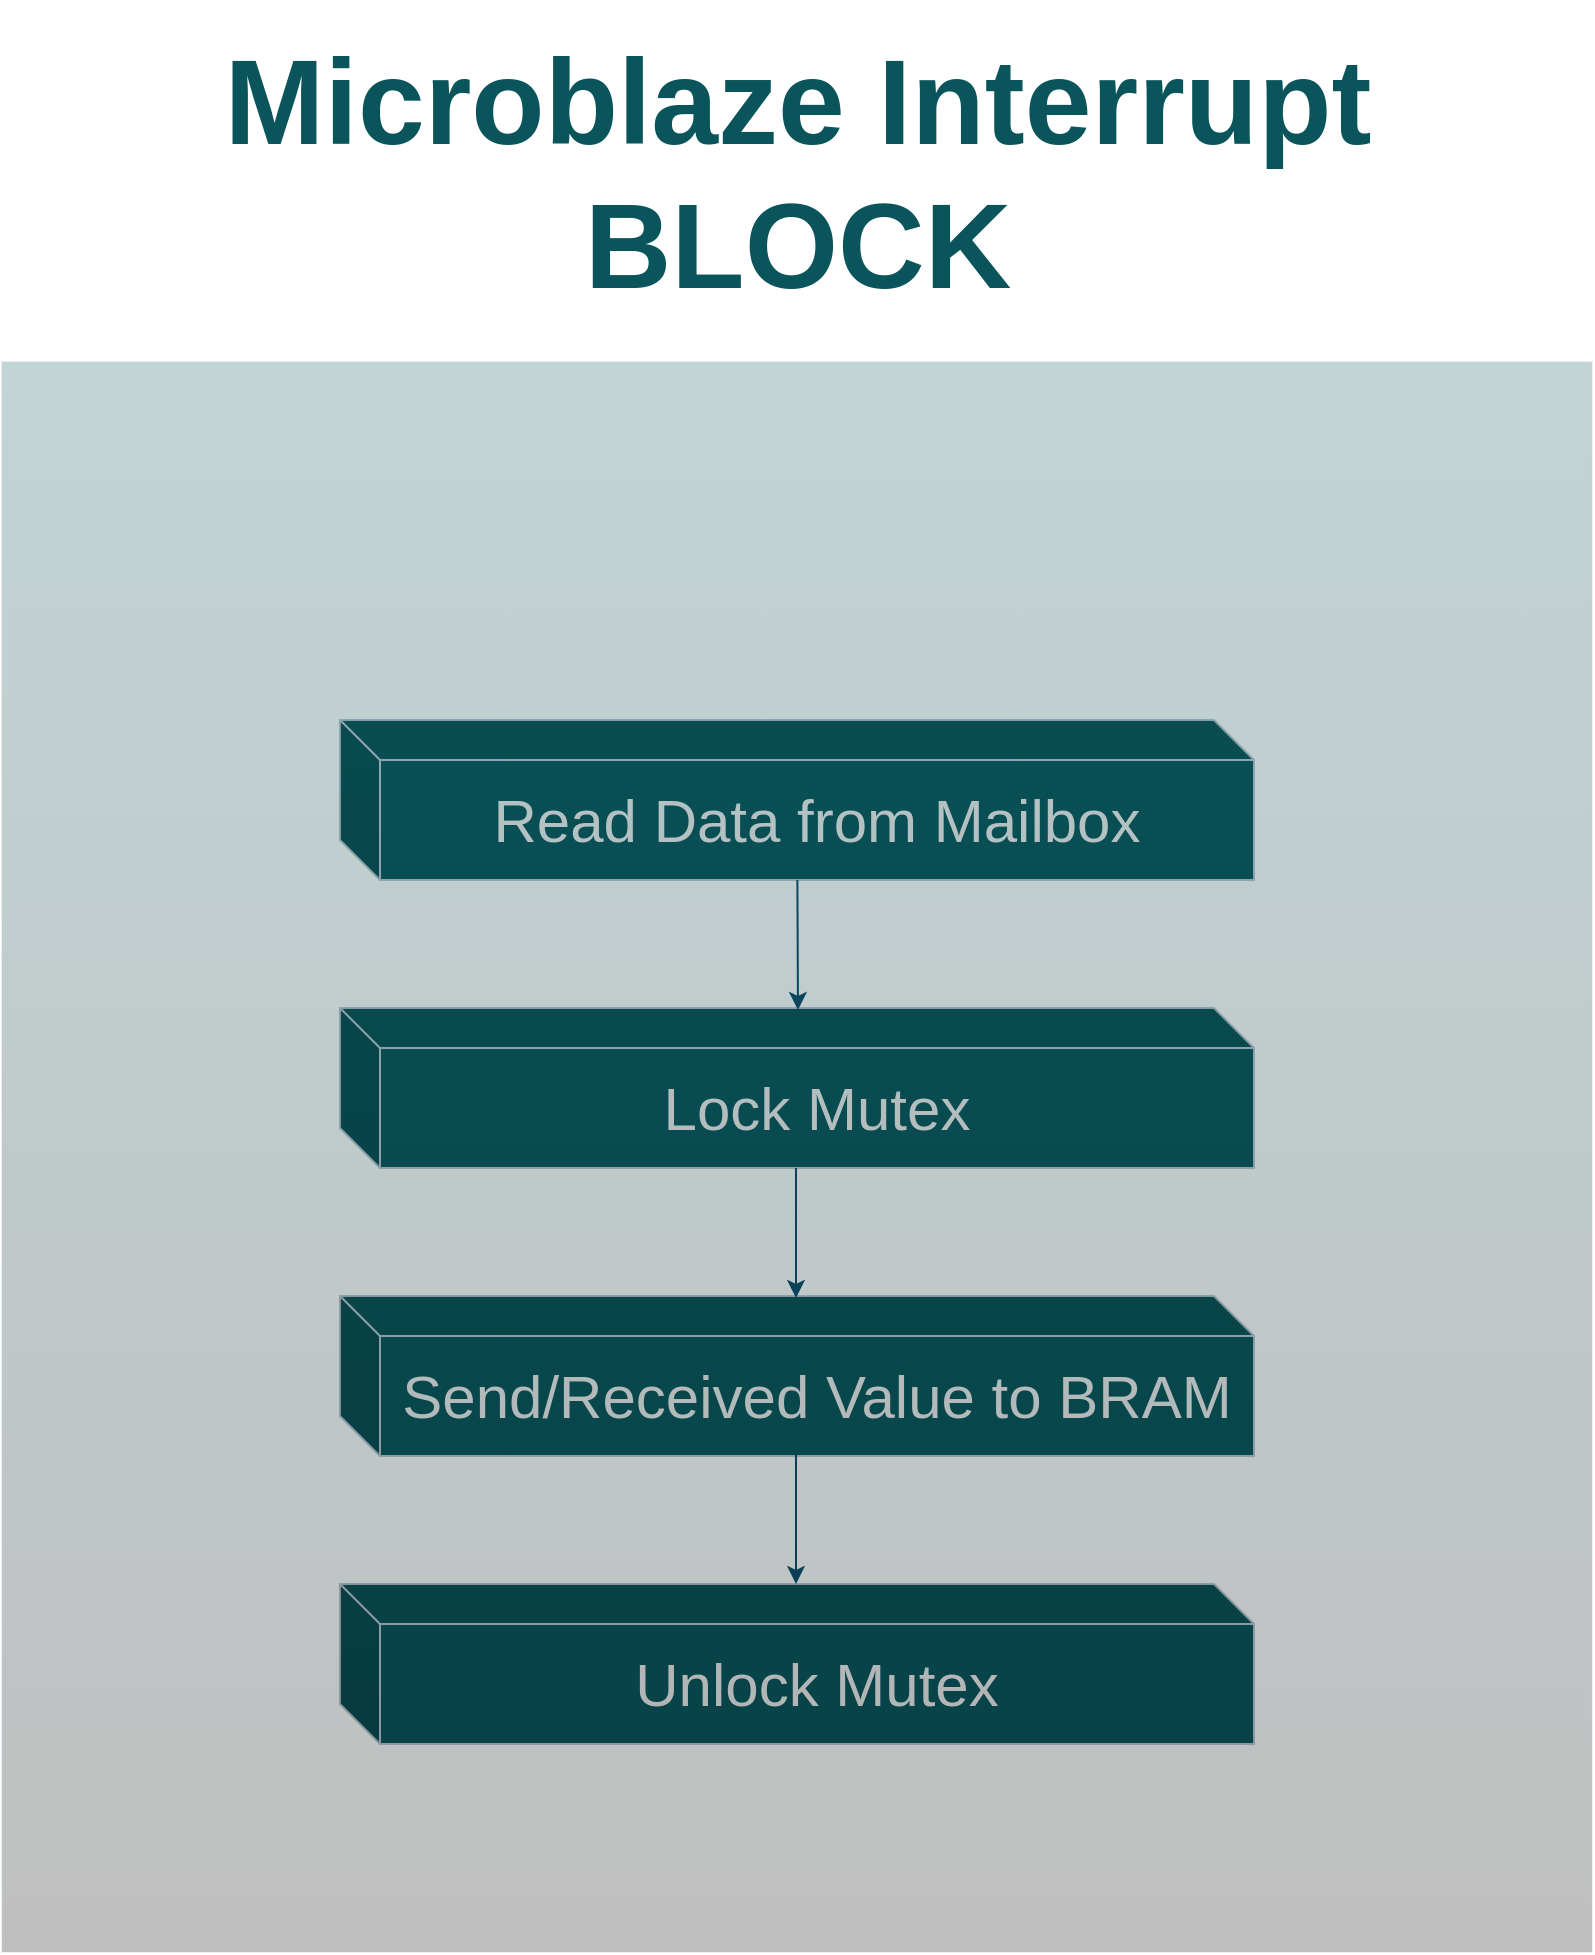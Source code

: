 <mxfile version="21.3.7" type="github">
  <diagram name="Page-1" id="oKKbvnwR4FTu0nKzDhon">
    <mxGraphModel dx="2100" dy="1532" grid="0" gridSize="10" guides="1" tooltips="1" connect="1" arrows="1" fold="1" page="0" pageScale="1" pageWidth="850" pageHeight="1100" background="#ffffff" math="0" shadow="0">
      <root>
        <mxCell id="0" />
        <mxCell id="1" parent="0" />
        <mxCell id="Lv291W0Pq6ssozdBXGie-1" value="&lt;font style=&quot;font-size: 30px;&quot;&gt;Read Data from Mailbox&lt;br&gt;&lt;/font&gt;" style="shape=cube;whiteSpace=wrap;html=1;boundedLbl=1;backgroundOutline=1;darkOpacity=0.05;darkOpacity2=0.1;labelBackgroundColor=none;fillColor=#09555B;strokeColor=#BAC8D3;fontColor=#EEEEEE;" vertex="1" parent="1">
          <mxGeometry x="191" y="5" width="457" height="80" as="geometry" />
        </mxCell>
        <mxCell id="Lv291W0Pq6ssozdBXGie-2" value="&lt;font style=&quot;font-size: 30px;&quot;&gt;Lock Mutex&lt;/font&gt;" style="shape=cube;whiteSpace=wrap;html=1;boundedLbl=1;backgroundOutline=1;darkOpacity=0.05;darkOpacity2=0.1;labelBackgroundColor=none;fillColor=#09555B;strokeColor=#BAC8D3;fontColor=#EEEEEE;" vertex="1" parent="1">
          <mxGeometry x="191" y="149" width="457" height="80" as="geometry" />
        </mxCell>
        <mxCell id="Lv291W0Pq6ssozdBXGie-3" value="&lt;font style=&quot;font-size: 30px;&quot;&gt;Send/Received Value to BRAM&lt;br&gt;&lt;/font&gt;" style="shape=cube;whiteSpace=wrap;html=1;boundedLbl=1;backgroundOutline=1;darkOpacity=0.05;darkOpacity2=0.1;labelBackgroundColor=none;fillColor=#09555B;strokeColor=#BAC8D3;fontColor=#EEEEEE;" vertex="1" parent="1">
          <mxGeometry x="191" y="293" width="457" height="80" as="geometry" />
        </mxCell>
        <mxCell id="Lv291W0Pq6ssozdBXGie-4" value="&lt;font style=&quot;font-size: 30px;&quot;&gt;Unlock Mutex&lt;br&gt;&lt;/font&gt;" style="shape=cube;whiteSpace=wrap;html=1;boundedLbl=1;backgroundOutline=1;darkOpacity=0.05;darkOpacity2=0.1;labelBackgroundColor=none;fillColor=#09555B;strokeColor=#BAC8D3;fontColor=#EEEEEE;" vertex="1" parent="1">
          <mxGeometry x="191" y="437" width="457" height="80" as="geometry" />
        </mxCell>
        <mxCell id="Lv291W0Pq6ssozdBXGie-6" value="" style="endArrow=classic;html=1;rounded=0;strokeColor=#0B4D6A;" edge="1" parent="1" source="Lv291W0Pq6ssozdBXGie-1">
          <mxGeometry width="50" height="50" relative="1" as="geometry">
            <mxPoint x="419.5" y="135" as="sourcePoint" />
            <mxPoint x="420" y="150" as="targetPoint" />
          </mxGeometry>
        </mxCell>
        <mxCell id="Lv291W0Pq6ssozdBXGie-12" value="" style="endArrow=classic;html=1;rounded=0;strokeColor=#0B4D6A;" edge="1" parent="1">
          <mxGeometry width="50" height="50" relative="1" as="geometry">
            <mxPoint x="419" y="229" as="sourcePoint" />
            <mxPoint x="419" y="294" as="targetPoint" />
          </mxGeometry>
        </mxCell>
        <mxCell id="Lv291W0Pq6ssozdBXGie-13" value="" style="endArrow=classic;html=1;rounded=0;strokeColor=#0B4D6A;" edge="1" parent="1">
          <mxGeometry width="50" height="50" relative="1" as="geometry">
            <mxPoint x="419" y="372" as="sourcePoint" />
            <mxPoint x="419" y="437" as="targetPoint" />
          </mxGeometry>
        </mxCell>
        <mxCell id="Lv291W0Pq6ssozdBXGie-14" value="" style="whiteSpace=wrap;html=1;aspect=fixed;strokeColor=#BAC8D3;fontColor=#EEEEEE;fillColor=#09555B;gradientColor=default;opacity=25;" vertex="1" parent="1">
          <mxGeometry x="22" y="-174" width="795" height="795" as="geometry" />
        </mxCell>
        <mxCell id="Lv291W0Pq6ssozdBXGie-15" value="&lt;div&gt;&lt;font color=&quot;#09555b&quot;&gt;&lt;b&gt;&lt;font style=&quot;font-size: 60px;&quot;&gt;Microblaze Interrupt&lt;br&gt;&lt;/font&gt;&lt;/b&gt;&lt;/font&gt;&lt;/div&gt;&lt;div&gt;&lt;font color=&quot;#09555b&quot;&gt;&lt;b&gt;&lt;font style=&quot;font-size: 60px;&quot;&gt;BLOCK&lt;br&gt;&lt;/font&gt;&lt;/b&gt;&lt;/font&gt;&lt;/div&gt;" style="text;html=1;strokeColor=none;fillColor=none;align=center;verticalAlign=middle;whiteSpace=wrap;rounded=0;fontColor=#EEEEEE;" vertex="1" parent="1">
          <mxGeometry x="21.5" y="-355" width="796" height="173" as="geometry" />
        </mxCell>
      </root>
    </mxGraphModel>
  </diagram>
</mxfile>
